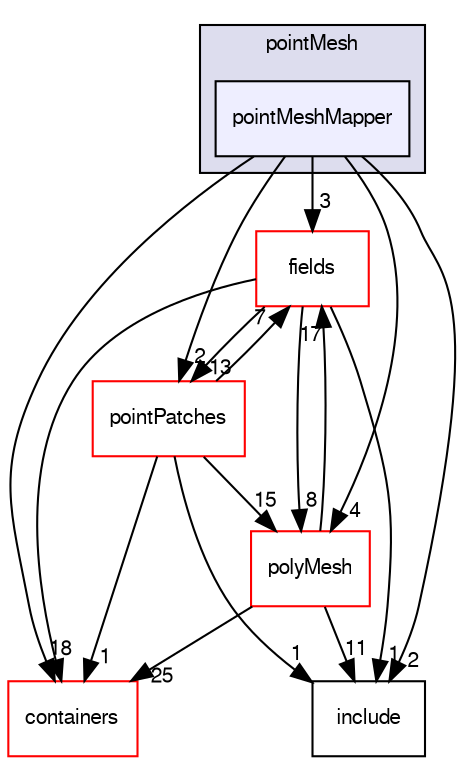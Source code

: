 digraph "src/OpenFOAM/meshes/pointMesh/pointMeshMapper" {
  bgcolor=transparent;
  compound=true
  node [ fontsize="10", fontname="FreeSans"];
  edge [ labelfontsize="10", labelfontname="FreeSans"];
  subgraph clusterdir_44915d476cda87f9c46b97924fb23879 {
    graph [ bgcolor="#ddddee", pencolor="black", label="pointMesh" fontname="FreeSans", fontsize="10", URL="dir_44915d476cda87f9c46b97924fb23879.html"]
  dir_fe370e431a96ac85cf0abc5072d23ccd [shape=box, label="pointMeshMapper", style="filled", fillcolor="#eeeeff", pencolor="black", URL="dir_fe370e431a96ac85cf0abc5072d23ccd.html"];
  }
  dir_962442b8f989d5529fab5e0f0e4ffb74 [shape=box label="fields" color="red" URL="dir_962442b8f989d5529fab5e0f0e4ffb74.html"];
  dir_19d0872053bde092be81d7fe3f56cbf7 [shape=box label="containers" color="red" URL="dir_19d0872053bde092be81d7fe3f56cbf7.html"];
  dir_0b50d648241520de5cf03d68a603ea6e [shape=box label="pointPatches" color="red" URL="dir_0b50d648241520de5cf03d68a603ea6e.html"];
  dir_5e5a63cb97aae3d01c8e98f0c14953bc [shape=box label="polyMesh" color="red" URL="dir_5e5a63cb97aae3d01c8e98f0c14953bc.html"];
  dir_e954e9f5966bc1c681a414ec8bd0ee15 [shape=box label="include" URL="dir_e954e9f5966bc1c681a414ec8bd0ee15.html"];
  dir_962442b8f989d5529fab5e0f0e4ffb74->dir_19d0872053bde092be81d7fe3f56cbf7 [headlabel="8", labeldistance=1.5 headhref="dir_001856_001737.html"];
  dir_962442b8f989d5529fab5e0f0e4ffb74->dir_5e5a63cb97aae3d01c8e98f0c14953bc [headlabel="8", labeldistance=1.5 headhref="dir_001856_002103.html"];
  dir_962442b8f989d5529fab5e0f0e4ffb74->dir_0b50d648241520de5cf03d68a603ea6e [headlabel="13", labeldistance=1.5 headhref="dir_001856_002084.html"];
  dir_962442b8f989d5529fab5e0f0e4ffb74->dir_e954e9f5966bc1c681a414ec8bd0ee15 [headlabel="1", labeldistance=1.5 headhref="dir_001856_001952.html"];
  dir_5e5a63cb97aae3d01c8e98f0c14953bc->dir_962442b8f989d5529fab5e0f0e4ffb74 [headlabel="17", labeldistance=1.5 headhref="dir_002103_001856.html"];
  dir_5e5a63cb97aae3d01c8e98f0c14953bc->dir_19d0872053bde092be81d7fe3f56cbf7 [headlabel="25", labeldistance=1.5 headhref="dir_002103_001737.html"];
  dir_5e5a63cb97aae3d01c8e98f0c14953bc->dir_e954e9f5966bc1c681a414ec8bd0ee15 [headlabel="11", labeldistance=1.5 headhref="dir_002103_001952.html"];
  dir_0b50d648241520de5cf03d68a603ea6e->dir_962442b8f989d5529fab5e0f0e4ffb74 [headlabel="7", labeldistance=1.5 headhref="dir_002084_001856.html"];
  dir_0b50d648241520de5cf03d68a603ea6e->dir_19d0872053bde092be81d7fe3f56cbf7 [headlabel="1", labeldistance=1.5 headhref="dir_002084_001737.html"];
  dir_0b50d648241520de5cf03d68a603ea6e->dir_5e5a63cb97aae3d01c8e98f0c14953bc [headlabel="15", labeldistance=1.5 headhref="dir_002084_002103.html"];
  dir_0b50d648241520de5cf03d68a603ea6e->dir_e954e9f5966bc1c681a414ec8bd0ee15 [headlabel="1", labeldistance=1.5 headhref="dir_002084_001952.html"];
  dir_fe370e431a96ac85cf0abc5072d23ccd->dir_962442b8f989d5529fab5e0f0e4ffb74 [headlabel="3", labeldistance=1.5 headhref="dir_002083_001856.html"];
  dir_fe370e431a96ac85cf0abc5072d23ccd->dir_19d0872053bde092be81d7fe3f56cbf7 [headlabel="1", labeldistance=1.5 headhref="dir_002083_001737.html"];
  dir_fe370e431a96ac85cf0abc5072d23ccd->dir_0b50d648241520de5cf03d68a603ea6e [headlabel="2", labeldistance=1.5 headhref="dir_002083_002084.html"];
  dir_fe370e431a96ac85cf0abc5072d23ccd->dir_5e5a63cb97aae3d01c8e98f0c14953bc [headlabel="4", labeldistance=1.5 headhref="dir_002083_002103.html"];
  dir_fe370e431a96ac85cf0abc5072d23ccd->dir_e954e9f5966bc1c681a414ec8bd0ee15 [headlabel="2", labeldistance=1.5 headhref="dir_002083_001952.html"];
}
